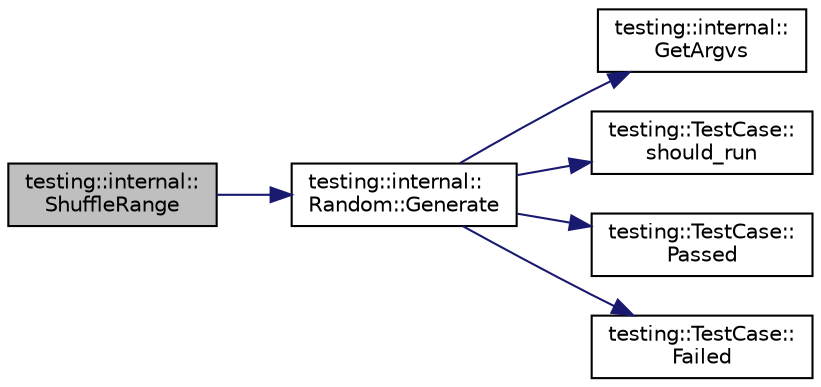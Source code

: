 digraph "testing::internal::ShuffleRange"
{
  edge [fontname="Helvetica",fontsize="10",labelfontname="Helvetica",labelfontsize="10"];
  node [fontname="Helvetica",fontsize="10",shape=record];
  rankdir="LR";
  Node2853 [label="testing::internal::\lShuffleRange",height=0.2,width=0.4,color="black", fillcolor="grey75", style="filled", fontcolor="black"];
  Node2853 -> Node2854 [color="midnightblue",fontsize="10",style="solid",fontname="Helvetica"];
  Node2854 [label="testing::internal::\lRandom::Generate",height=0.2,width=0.4,color="black", fillcolor="white", style="filled",URL="$db/da2/classtesting_1_1internal_1_1_random.html#a9315b7fb621cbcfdf92ed4b5e584c0db"];
  Node2854 -> Node2855 [color="midnightblue",fontsize="10",style="solid",fontname="Helvetica"];
  Node2855 [label="testing::internal::\lGetArgvs",height=0.2,width=0.4,color="black", fillcolor="white", style="filled",URL="$d0/da7/namespacetesting_1_1internal.html#a344160f771a3b754fa4e54b6e9846b23"];
  Node2854 -> Node2856 [color="midnightblue",fontsize="10",style="solid",fontname="Helvetica"];
  Node2856 [label="testing::TestCase::\lshould_run",height=0.2,width=0.4,color="black", fillcolor="white", style="filled",URL="$d0/dfa/classtesting_1_1_test_case.html#a843d6cd43f3e587bfa8681990b9d59df"];
  Node2854 -> Node2857 [color="midnightblue",fontsize="10",style="solid",fontname="Helvetica"];
  Node2857 [label="testing::TestCase::\lPassed",height=0.2,width=0.4,color="black", fillcolor="white", style="filled",URL="$d0/dfa/classtesting_1_1_test_case.html#a29bbfd227b732a90198b5280c039c271"];
  Node2854 -> Node2858 [color="midnightblue",fontsize="10",style="solid",fontname="Helvetica"];
  Node2858 [label="testing::TestCase::\lFailed",height=0.2,width=0.4,color="black", fillcolor="white", style="filled",URL="$d0/dfa/classtesting_1_1_test_case.html#ae71c30eab6f1673b82090a0e745c2aa5"];
}

